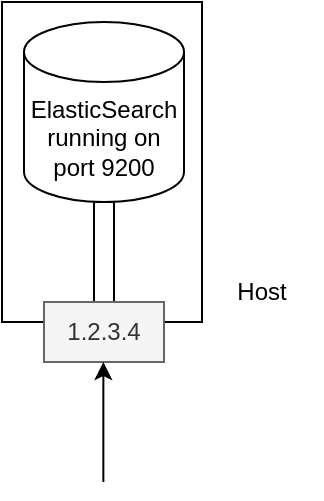 <mxfile version="24.2.5" type="device">
  <diagram name="Página-1" id="N51lIz6SM3mKDa3Fnw8Z">
    <mxGraphModel dx="646" dy="367" grid="1" gridSize="10" guides="1" tooltips="1" connect="1" arrows="1" fold="1" page="1" pageScale="1" pageWidth="827" pageHeight="1169" math="0" shadow="0">
      <root>
        <mxCell id="0" />
        <mxCell id="1" parent="0" />
        <mxCell id="McLCSUHy8EXOlEv86t-H-2" value="Host" style="text;html=1;align=center;verticalAlign=middle;whiteSpace=wrap;rounded=0;" parent="1" vertex="1">
          <mxGeometry x="710" y="310" width="60" height="30" as="geometry" />
        </mxCell>
        <mxCell id="McLCSUHy8EXOlEv86t-H-3" value="ElasticSearch running on port 9200" style="shape=cylinder3;whiteSpace=wrap;html=1;boundedLbl=1;backgroundOutline=1;size=15;" parent="1" vertex="1">
          <mxGeometry x="621" y="190" width="80" height="90" as="geometry" />
        </mxCell>
        <mxCell id="McLCSUHy8EXOlEv86t-H-6" value="" style="rounded=0;whiteSpace=wrap;html=1;fillColor=none;" parent="1" vertex="1">
          <mxGeometry x="610" y="180" width="100" height="160" as="geometry" />
        </mxCell>
        <mxCell id="McLCSUHy8EXOlEv86t-H-15" value="" style="rounded=0;whiteSpace=wrap;html=1;" parent="1" vertex="1">
          <mxGeometry x="656" y="280" width="10" height="60" as="geometry" />
        </mxCell>
        <mxCell id="McLCSUHy8EXOlEv86t-H-16" value="1.2.3.4" style="text;html=1;align=center;verticalAlign=middle;whiteSpace=wrap;rounded=0;fillColor=#f5f5f5;fontColor=#333333;strokeColor=#666666;" parent="1" vertex="1">
          <mxGeometry x="631" y="330" width="60" height="30" as="geometry" />
        </mxCell>
        <mxCell id="-M_0_kRGi1k7tlt0JocL-2" value="" style="endArrow=classic;html=1;rounded=0;" edge="1" parent="1">
          <mxGeometry width="50" height="50" relative="1" as="geometry">
            <mxPoint x="660.68" y="420" as="sourcePoint" />
            <mxPoint x="660.68" y="360" as="targetPoint" />
          </mxGeometry>
        </mxCell>
      </root>
    </mxGraphModel>
  </diagram>
</mxfile>

